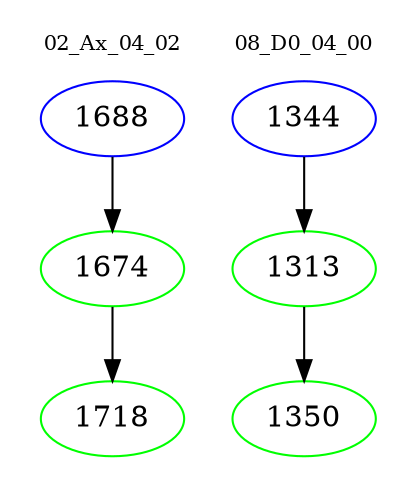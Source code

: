 digraph{
subgraph cluster_0 {
color = white
label = "02_Ax_04_02";
fontsize=10;
T0_1688 [label="1688", color="blue"]
T0_1688 -> T0_1674 [color="black"]
T0_1674 [label="1674", color="green"]
T0_1674 -> T0_1718 [color="black"]
T0_1718 [label="1718", color="green"]
}
subgraph cluster_1 {
color = white
label = "08_D0_04_00";
fontsize=10;
T1_1344 [label="1344", color="blue"]
T1_1344 -> T1_1313 [color="black"]
T1_1313 [label="1313", color="green"]
T1_1313 -> T1_1350 [color="black"]
T1_1350 [label="1350", color="green"]
}
}
